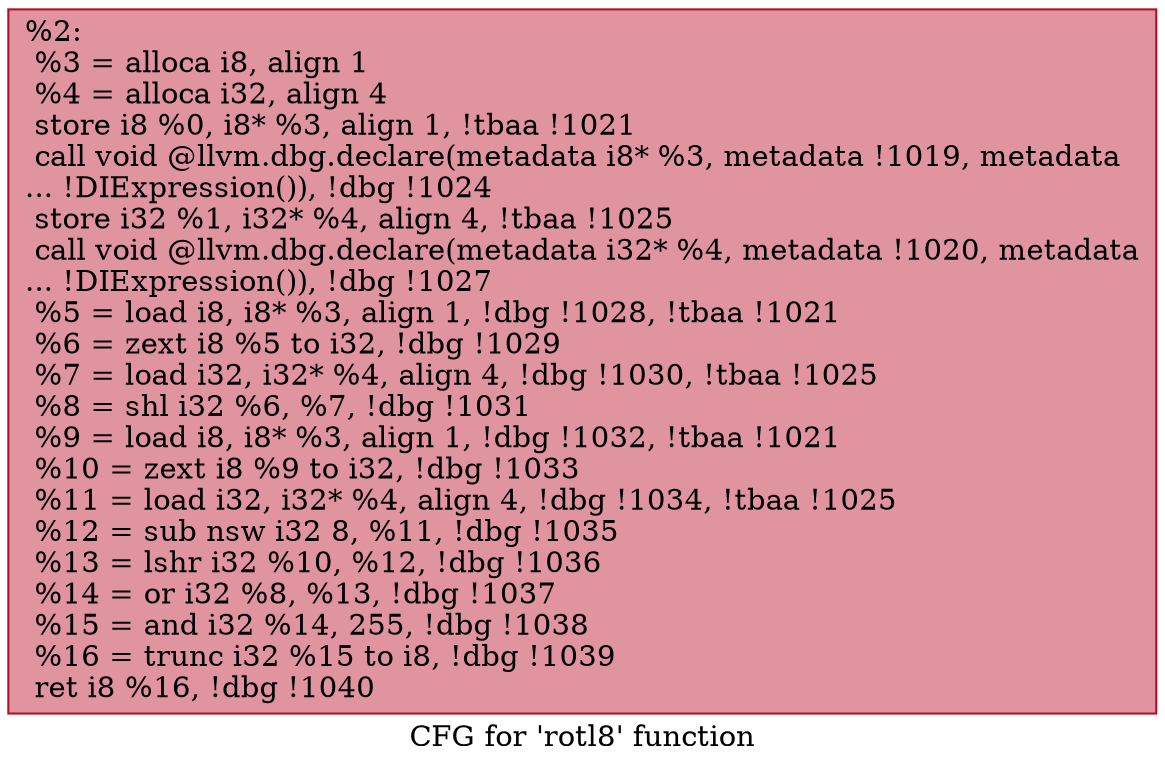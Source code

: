 digraph "CFG for 'rotl8' function" {
	label="CFG for 'rotl8' function";

	Node0x1f7c340 [shape=record,color="#b70d28ff", style=filled, fillcolor="#b70d2870",label="{%2:\l  %3 = alloca i8, align 1\l  %4 = alloca i32, align 4\l  store i8 %0, i8* %3, align 1, !tbaa !1021\l  call void @llvm.dbg.declare(metadata i8* %3, metadata !1019, metadata\l... !DIExpression()), !dbg !1024\l  store i32 %1, i32* %4, align 4, !tbaa !1025\l  call void @llvm.dbg.declare(metadata i32* %4, metadata !1020, metadata\l... !DIExpression()), !dbg !1027\l  %5 = load i8, i8* %3, align 1, !dbg !1028, !tbaa !1021\l  %6 = zext i8 %5 to i32, !dbg !1029\l  %7 = load i32, i32* %4, align 4, !dbg !1030, !tbaa !1025\l  %8 = shl i32 %6, %7, !dbg !1031\l  %9 = load i8, i8* %3, align 1, !dbg !1032, !tbaa !1021\l  %10 = zext i8 %9 to i32, !dbg !1033\l  %11 = load i32, i32* %4, align 4, !dbg !1034, !tbaa !1025\l  %12 = sub nsw i32 8, %11, !dbg !1035\l  %13 = lshr i32 %10, %12, !dbg !1036\l  %14 = or i32 %8, %13, !dbg !1037\l  %15 = and i32 %14, 255, !dbg !1038\l  %16 = trunc i32 %15 to i8, !dbg !1039\l  ret i8 %16, !dbg !1040\l}"];
}
